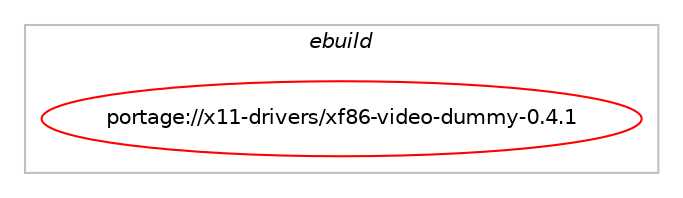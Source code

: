 digraph prolog {

# *************
# Graph options
# *************

newrank=true;
concentrate=true;
compound=true;
graph [rankdir=LR,fontname=Helvetica,fontsize=10,ranksep=1.5];#, ranksep=2.5, nodesep=0.2];
edge  [arrowhead=vee];
node  [fontname=Helvetica,fontsize=10];

# **********
# The ebuild
# **********

subgraph cluster_leftcol {
color=gray;
label=<<i>ebuild</i>>;
id [label="portage://x11-drivers/xf86-video-dummy-0.4.1", color=red, width=4, href="../x11-drivers/xf86-video-dummy-0.4.1.svg"];
}

# ****************
# The dependencies
# ****************

subgraph cluster_midcol {
color=gray;
label=<<i>dependencies</i>>;
subgraph cluster_compile {
fillcolor="#eeeeee";
style=filled;
label=<<i>compile</i>>;
# *** BEGIN UNKNOWN DEPENDENCY TYPE (TODO) ***
# id -> equal(package_dependency(portage://x11-drivers/xf86-video-dummy-0.4.1,install,no,x11-base,xorg-proto,none,[,,],[],[]))
# *** END UNKNOWN DEPENDENCY TYPE (TODO) ***

# *** BEGIN UNKNOWN DEPENDENCY TYPE (TODO) ***
# id -> equal(package_dependency(portage://x11-drivers/xf86-video-dummy-0.4.1,install,no,x11-base,xorg-server,greaterequal,[1.20,,,1.20],[],[use(enable(xorg),none)]))
# *** END UNKNOWN DEPENDENCY TYPE (TODO) ***

# *** BEGIN UNKNOWN DEPENDENCY TYPE (TODO) ***
# id -> equal(package_dependency(portage://x11-drivers/xf86-video-dummy-0.4.1,install,no,x11-libs,libpciaccess,greaterequal,[0.14,,,0.14],[],[]))
# *** END UNKNOWN DEPENDENCY TYPE (TODO) ***

}
subgraph cluster_compileandrun {
fillcolor="#eeeeee";
style=filled;
label=<<i>compile and run</i>>;
}
subgraph cluster_run {
fillcolor="#eeeeee";
style=filled;
label=<<i>run</i>>;
# *** BEGIN UNKNOWN DEPENDENCY TYPE (TODO) ***
# id -> equal(package_dependency(portage://x11-drivers/xf86-video-dummy-0.4.1,run,no,x11-base,xorg-server,greaterequal,[1.20,,,1.20],[],[use(enable(xorg),none)]))
# *** END UNKNOWN DEPENDENCY TYPE (TODO) ***

# *** BEGIN UNKNOWN DEPENDENCY TYPE (TODO) ***
# id -> equal(package_dependency(portage://x11-drivers/xf86-video-dummy-0.4.1,run,no,x11-base,xorg-server,none,[,,],any_same_slot,[]))
# *** END UNKNOWN DEPENDENCY TYPE (TODO) ***

# *** BEGIN UNKNOWN DEPENDENCY TYPE (TODO) ***
# id -> equal(package_dependency(portage://x11-drivers/xf86-video-dummy-0.4.1,run,no,x11-libs,libpciaccess,greaterequal,[0.14,,,0.14],[],[]))
# *** END UNKNOWN DEPENDENCY TYPE (TODO) ***

}
}

# **************
# The candidates
# **************

subgraph cluster_choices {
rank=same;
color=gray;
label=<<i>candidates</i>>;

}

}
